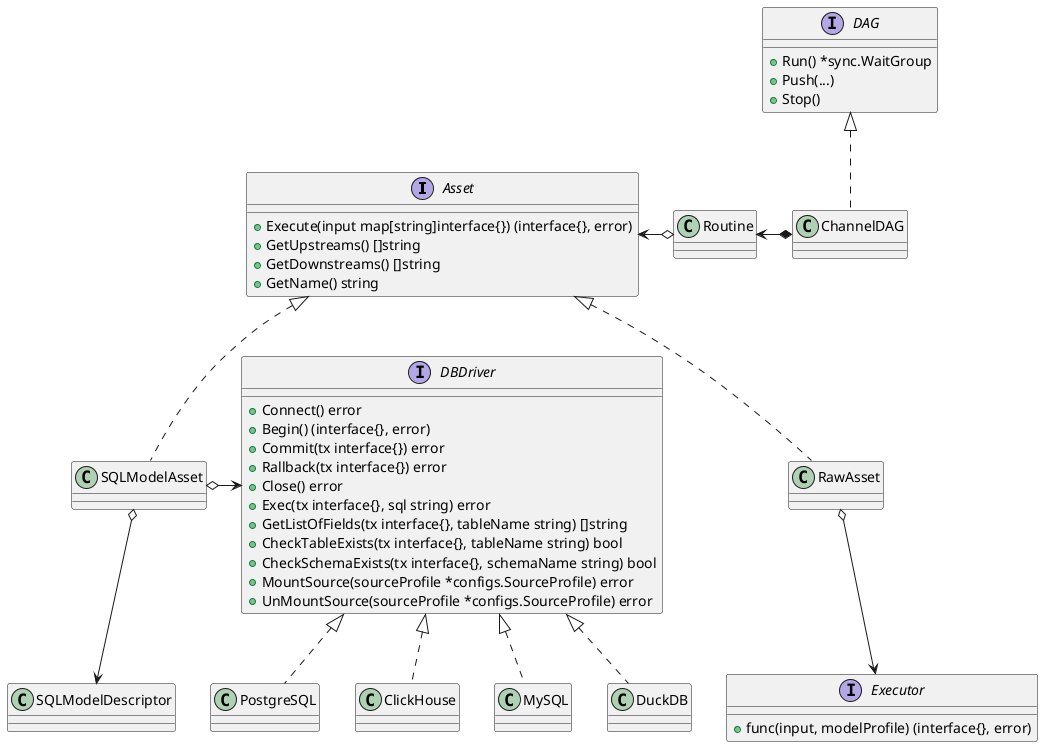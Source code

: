 @startuml

interface Asset {
    +Execute(input map[string]interface{}) (interface{}, error)
	+GetUpstreams() []string
	+GetDownstreams() []string
	+GetName() string
}

Class SQLModelAsset
Interface DBDriver {
	+Connect() error
	+Begin() (interface{}, error)
	+Commit(tx interface{}) error
	+Rallback(tx interface{}) error
	+Close() error
	+Exec(tx interface{}, sql string) error
	+GetListOfFields(tx interface{}, tableName string) []string
	+CheckTableExists(tx interface{}, tableName string) bool
	+CheckSchemaExists(tx interface{}, schemaName string) bool
	+MountSource(sourceProfile *configs.SourceProfile) error
	+UnMountSource(sourceProfile *configs.SourceProfile) error
}

Class DuckDB
Class PostgreSQL
Class ClickHouse
Class MySQL
Class SQLModelDescriptor
Interface DAG {
    +Run() *sync.WaitGroup
	+Push(...)
	+Stop()
}

Interface Executor{
	+func(input, modelProfile) (interface{}, error)
}

class Routine

SQLModelAsset .up.|> Asset
RawAsset .up.|> Asset
SQLModelAsset o-right-> DBDriver
SQLModelAsset o--> SQLModelDescriptor
RawAsset o--> Executor
DuckDB .up.|> DBDriver
PostgreSQL .up.|> DBDriver
ClickHouse .up.|> DBDriver
MySQL .up.|> DBDriver

ChannelDAG .up.|> DAG 
ChannelDAG *-left->Routine 
Routine o-left->Asset
@enduml